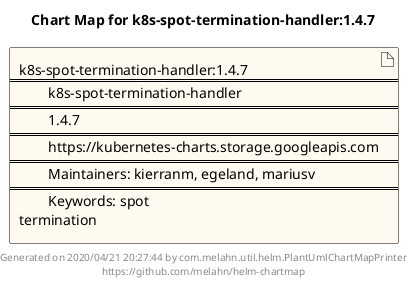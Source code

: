 @startuml
skinparam linetype ortho
skinparam backgroundColor white
skinparam usecaseBorderColor black
skinparam usecaseArrowColor LightSlateGray
skinparam artifactBorderColor black
skinparam artifactArrowColor LightSlateGray

title Chart Map for k8s-spot-termination-handler:1.4.7

'There is one referenced Helm Chart
artifact "k8s-spot-termination-handler:1.4.7\n====\n\tk8s-spot-termination-handler\n====\n\t1.4.7\n====\n\thttps://kubernetes-charts.storage.googleapis.com\n====\n\tMaintainers: kierranm, egeland, mariusv\n====\n\tKeywords: spot\ntermination" as k8s_spot_termination_handler_1_4_7 #FloralWhite

'There are 0 referenced Docker Images

'Chart Dependencies

center footer Generated on 2020/04/21 20:27:44 by com.melahn.util.helm.PlantUmlChartMapPrinter\nhttps://github.com/melahn/helm-chartmap
@enduml
